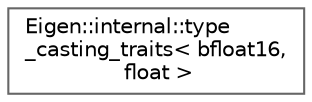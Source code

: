 digraph "Graphical Class Hierarchy"
{
 // LATEX_PDF_SIZE
  bgcolor="transparent";
  edge [fontname=Helvetica,fontsize=10,labelfontname=Helvetica,labelfontsize=10];
  node [fontname=Helvetica,fontsize=10,shape=box,height=0.2,width=0.4];
  rankdir="LR";
  Node0 [id="Node000000",label="Eigen::internal::type\l_casting_traits\< bfloat16,\l float \>",height=0.2,width=0.4,color="grey40", fillcolor="white", style="filled",URL="$structEigen_1_1internal_1_1type__casting__traits_3_01bfloat16_00_01float_01_4.html",tooltip=" "];
}
